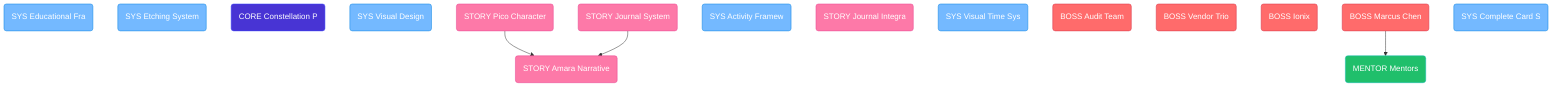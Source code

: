 graph TD

    educational-framework(SYS Educational Fra)
    class educational-framework system
    etching-system(SYS Etching System)
    class etching-system system
    constellation-phenomenon(CORE Constellation P)
    class constellation-phenomenon core
    visual-design(SYS Visual Design)
    class visual-design system
    pico-character(STORY Pico Character)
    class pico-character narrative
    journal-system(STORY Journal System)
    class journal-system narrative
    amara-narrative(STORY Amara Narrative)
    class amara-narrative narrative
    activity-framework(SYS Activity Framew)
    class activity-framework system
    journal-integration(STORY Journal Integra)
    class journal-integration narrative
    visual-time-system(SYS Visual Time Sys)
    class visual-time-system system
    audit-team(BOSS Audit Team)
    class audit-team boss
    vendor-trio(BOSS Vendor Trio)
    class vendor-trio boss
    ionix(BOSS Ionix)
    class ionix boss
    marcus-chen(BOSS Marcus Chen)
    class marcus-chen boss
    mentors(MENTOR Mentors)
    class mentors mentor
    complete-card-system(SYS Complete Card S)
    class complete-card-system system

    pico-character --> amara-narrative
    journal-system --> amara-narrative
    marcus-chen --> mentors

    classDef boss fill:#ff6b6b,stroke:#d63447,color:#fff
    classDef mentor fill:#20bf6b,stroke:#0fb9b1,color:#fff
    classDef core fill:#4834d4,stroke:#3742fa,color:#fff
    classDef narrative fill:#fd79a8,stroke:#e84393,color:#fff
    classDef system fill:#74b9ff,stroke:#0984e3,color:#fff